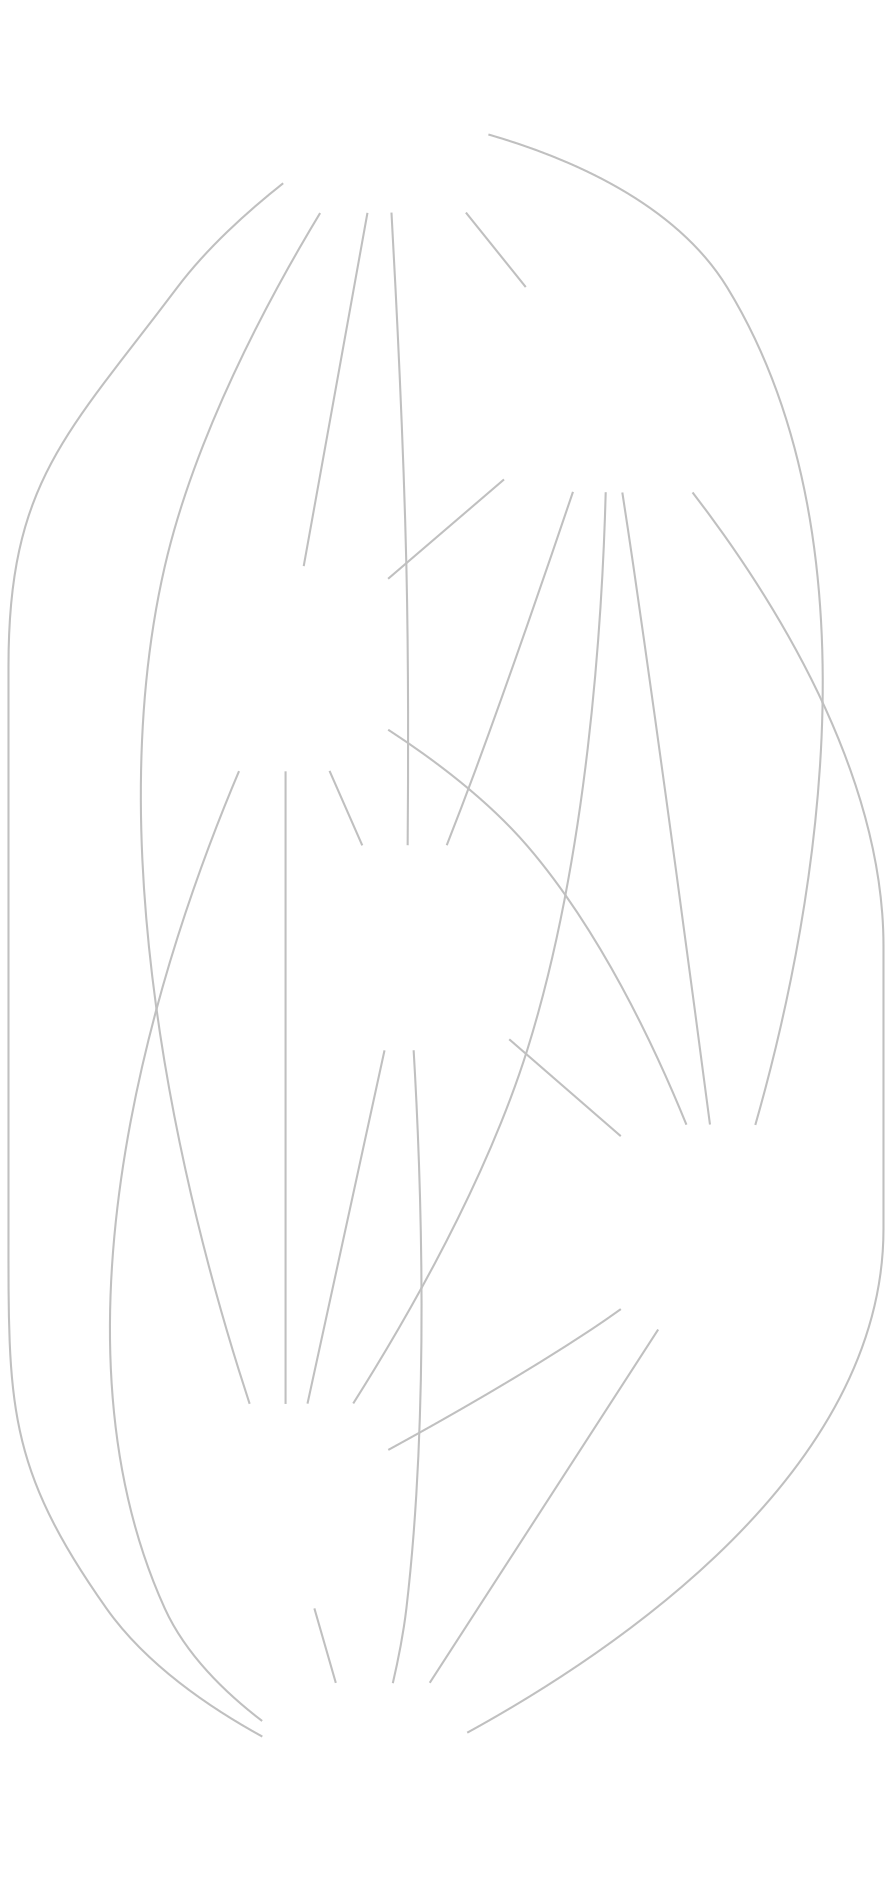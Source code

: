 digraph mesh {
	graph [bb="0,0,458.03,467.29"];
	node [image="Circle-icons-computer-128.png",
		label="",
		shape=none
	];
	edge [arrowhead=none,
		color=grey
	];
	a	 [height=1.3611,
		pos="337.72,85.571",
		width=1.3611];
	b	 [height=1.3611,
		pos="409.03,233.65",
		width=1.3611];
	a -> b	 [pos="361.47,134.88 369.17,150.86 377.7,168.59 385.39,184.55"];
	c	 [height=1.3611,
		pos="49,151.47",
		width=1.3611];
	a -> c	 [pos="288.42,96.825 235.27,108.96 151.17,128.15 98.102,140.26"];
	d	 [height=1.3611,
		pos="49,315.82",
		width=1.3611];
	a -> d	 [pos="288.42,124.89 235.27,167.28 151.17,234.34 98.102,276.66"];
	e	 [height=1.3611,
		pos="177.49,418.29",
		width=1.3611];
	a -> e	 [pos="314.08,134.67 283.74,197.66 231.42,306.3 201.1,369.27"];
	f	 [height=1.3611,
		pos="337.72,381.72",
		width=1.3611];
	a -> f	 [pos="337.72,134.81 337.72,189.58 337.72,277.55 337.72,332.37"];
	h	 [height=1.3611,
		pos="177.49,49",
		width=1.3611];
	a -> h	 [pos="288.34,74.3 268.76,69.83 246.28,64.7 226.71,60.234"];
	b -> c	 [pos="359.73,222.39 290.97,206.7 167.03,178.41 98.287,162.72"];
	b -> d	 [pos="359.73,244.9 290.97,260.59 167.03,288.88 98.287,304.57"];
	b -> e	 [pos="359.93,272.8 320.64,304.14 265.8,347.87 226.53,379.19"];
	b -> f	 [pos="385.29,282.95 377.59,298.94 369.06,316.66 361.37,332.63"];
	b -> h	 [pos="359.93,194.49 320.64,163.15 265.8,119.42 226.53,88.102"];
	c -> d	 [pos="49,200.78 49,221.58 49,245.75 49,266.55"];
	c -> e	 [pos="72.718,200.72 95.777,248.6 130.61,320.94 153.7,368.88"];
	c -> f	 [pos="98.305,190.79 151.46,233.18 235.55,300.24 288.62,342.56"];
	c -> h	 [pos="98.312,112.15 108.08,104.36 118.33,96.18 128.1,88.389"];
	d -> e	 [pos="98.312,355.15 108.08,362.93 118.33,371.11 128.1,378.9"];
	d -> f	 [pos="98.305,327.07 151.46,339.21 235.55,358.4 288.62,370.51"];
	d -> h	 [pos="72.718,266.57 95.777,218.69 130.61,146.35 153.7,98.414"];
	e -> f	 [pos="226.88,407.02 246.46,402.55 268.94,397.42 288.51,392.95"];
	e -> h	 [pos="177.49,369.25 177.49,298.62 177.49,168.99 177.49,98.242"];
	f -> h	 [pos="314.08,332.63 283.74,269.63 231.42,160.99 201.1,98.024"];
}
